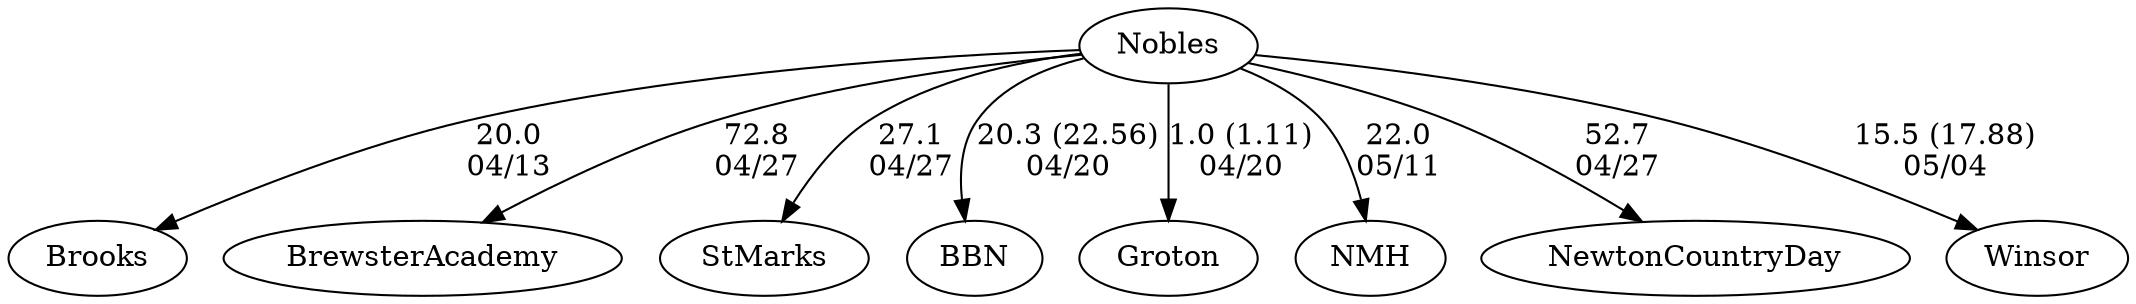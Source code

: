 digraph girls2foursNobles {Brooks [URL="girls2foursNoblesBrooks.html"];BrewsterAcademy [URL="girls2foursNoblesBrewsterAcademy.html"];Nobles [URL="girls2foursNoblesNobles.html"];StMarks [URL="girls2foursNoblesStMarks.html"];BBN [URL="girls2foursNoblesBBN.html"];Groton [URL="girls2foursNoblesGroton.html"];NMH [URL="girls2foursNoblesNMH.html"];NewtonCountryDay [URL="girls2foursNoblesNewtonCountryDay.html"];Winsor [URL="girls2foursNoblesWinsor.html"];Nobles -> Winsor[label="15.5 (17.88)
05/04", weight="85", tooltip="NEIRA Girls Fours, The Winsor School vs. Nobles			
Distance: 1300 Conditions: Thank you Nobles for a great race!
Steady crossing head wind for all races.
None", URL="https://www.row2k.com/results/resultspage.cfm?UID=04A0E710667843CC6B974150865EFE56&cat=1", random="random"]; 
Nobles -> NMH[label="22.0
05/11", weight="78", tooltip="NEIRA Boys & Girls Fours,NMH vs Nobles and Deerfield			
Distance: 1400m (upriver) Conditions: Beautiful conditions, with light chop and moderate current building slightly through the afternoon. All races started from the same position, but conditions seemed a bit faster for the lower boats compared with the first boat races. Comments: Thank you to Nobles and Deerfield athletes and coaches for some great racing today on the beautiful Connecticut River.
None", URL="https://www.row2k.com/results/resultspage.cfm?UID=ECD4EEF2AD48B36F9C3A8B012076D26E&cat=5", random="random"]; 
Nobles -> Groton[label="1.0 (1.11)
04/20", weight="99", tooltip="NEIRA Girls Fours, Nobles, Groton, BB&N (hosted)			
Distance: 1350 M Conditions: Good conditions all day, even across lanes Comments: Good racing by all, in the 1V Nobles drifted in to the BB&N lane in the last 100 meters, then cut back out, finish order was not impacted but margin was.
Girls 7th, 8th and 9th for BB&N and Nobles raced in the JV course, Great to see everyone out there.
None", URL="https://www.row2k.com/results/resultspage.cfm?UID=61611297C2B5882317693DAB1794C8C4&cat=1", random="random"]; 
Nobles -> BBN[label="20.3 (22.56)
04/20", weight="80", tooltip="NEIRA Girls Fours, Nobles, Groton, BB&N (hosted)			
Distance: 1350 M Conditions: Good conditions all day, even across lanes Comments: Good racing by all, in the 1V Nobles drifted in to the BB&N lane in the last 100 meters, then cut back out, finish order was not impacted but margin was.
Girls 7th, 8th and 9th for BB&N and Nobles raced in the JV course, Great to see everyone out there.
None", URL="https://www.row2k.com/results/resultspage.cfm?UID=61611297C2B5882317693DAB1794C8C4&cat=1", random="random"]; 
Nobles -> Brooks[label="20.0
04/13", weight="80", tooltip="NEIRA Boys & Girls Fours,Brooks vs. Nobles			
Distance: ~1500m Conditions: Gusty headwind (15-25 mph) in moderate chop along lee shore. Crews had approximately the same conditions. Lane assignments probably affected times somewhat. Comments: Challenging conditions overcome by the constructive attitudes of all the coaches and race enthusiasm of athletes. Thanks to a strong Nobles team for coming up for some raw weather racing in early April. We were pleased to get the races in.
None", URL="https://www.row2k.com/results/resultspage.cfm?UID=947B7F9F873E76F39BBF493ADD420814&cat=5", random="random"]; 
Nobles -> StMarks[label="27.1
04/27", weight="73", tooltip="NEIRA Boys & Girls Fours,St. Marks, Nobles, Brewster, NCDS			
Distance: 1500 Conditions: Variable headwind, started out light for G4 and B4 races and gradually built up to a steady headwind, especially at the last 500m. Gusts up to 15mph at moments. Comments: Races were all started on the line and it was a great day on the Lake. Thanks to all the crews who came out to race!
None", URL="https://www.row2k.com/results/resultspage.cfm?UID=A6F3B0420129EB02E75FD2608D0C3CD5&cat=5", random="random"]; 
Nobles -> NewtonCountryDay[label="52.7
04/27", weight="48", tooltip="NEIRA Boys & Girls Fours,St. Marks, Nobles, Brewster, NCDS			
Distance: 1500 Conditions: Variable headwind, started out light for G4 and B4 races and gradually built up to a steady headwind, especially at the last 500m. Gusts up to 15mph at moments. Comments: Races were all started on the line and it was a great day on the Lake. Thanks to all the crews who came out to race!
None", URL="https://www.row2k.com/results/resultspage.cfm?UID=A6F3B0420129EB02E75FD2608D0C3CD5&cat=5", random="random"]; 
Nobles -> BrewsterAcademy[label="72.8
04/27", weight="28", tooltip="NEIRA Boys & Girls Fours,St. Marks, Nobles, Brewster, NCDS			
Distance: 1500 Conditions: Variable headwind, started out light for G4 and B4 races and gradually built up to a steady headwind, especially at the last 500m. Gusts up to 15mph at moments. Comments: Races were all started on the line and it was a great day on the Lake. Thanks to all the crews who came out to race!
None", URL="https://www.row2k.com/results/resultspage.cfm?UID=A6F3B0420129EB02E75FD2608D0C3CD5&cat=5", random="random"]}